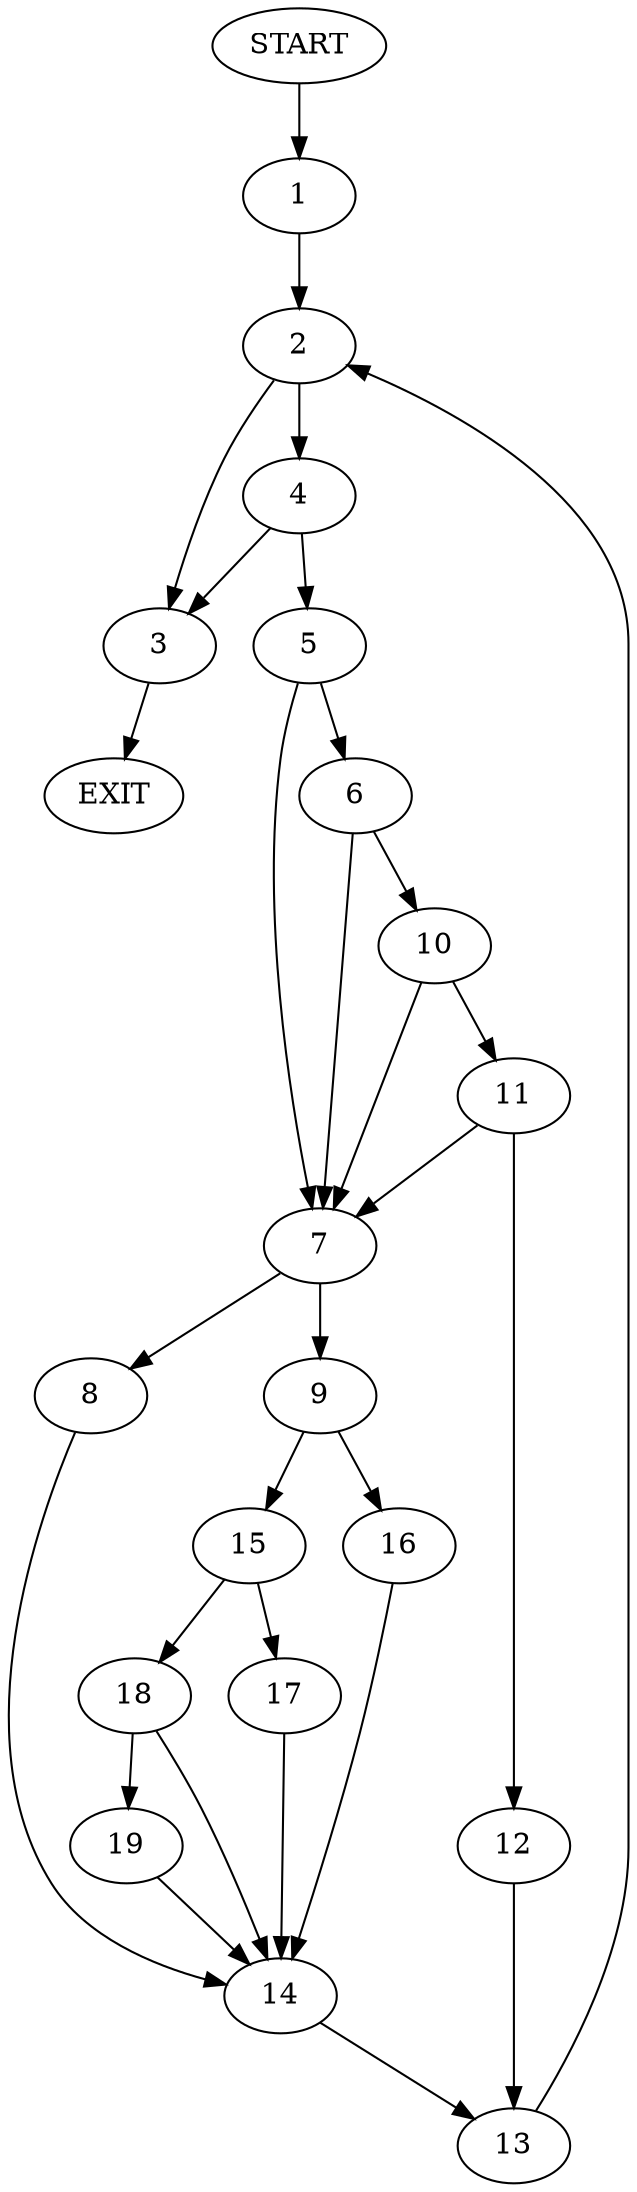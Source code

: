 digraph {
0 [label="START"]
20 [label="EXIT"]
0 -> 1
1 -> 2
2 -> 3
2 -> 4
4 -> 3
4 -> 5
3 -> 20
5 -> 6
5 -> 7
7 -> 8
7 -> 9
6 -> 10
6 -> 7
10 -> 11
10 -> 7
11 -> 7
11 -> 12
12 -> 13
8 -> 14
9 -> 15
9 -> 16
14 -> 13
16 -> 14
15 -> 17
15 -> 18
17 -> 14
18 -> 19
18 -> 14
19 -> 14
13 -> 2
}
